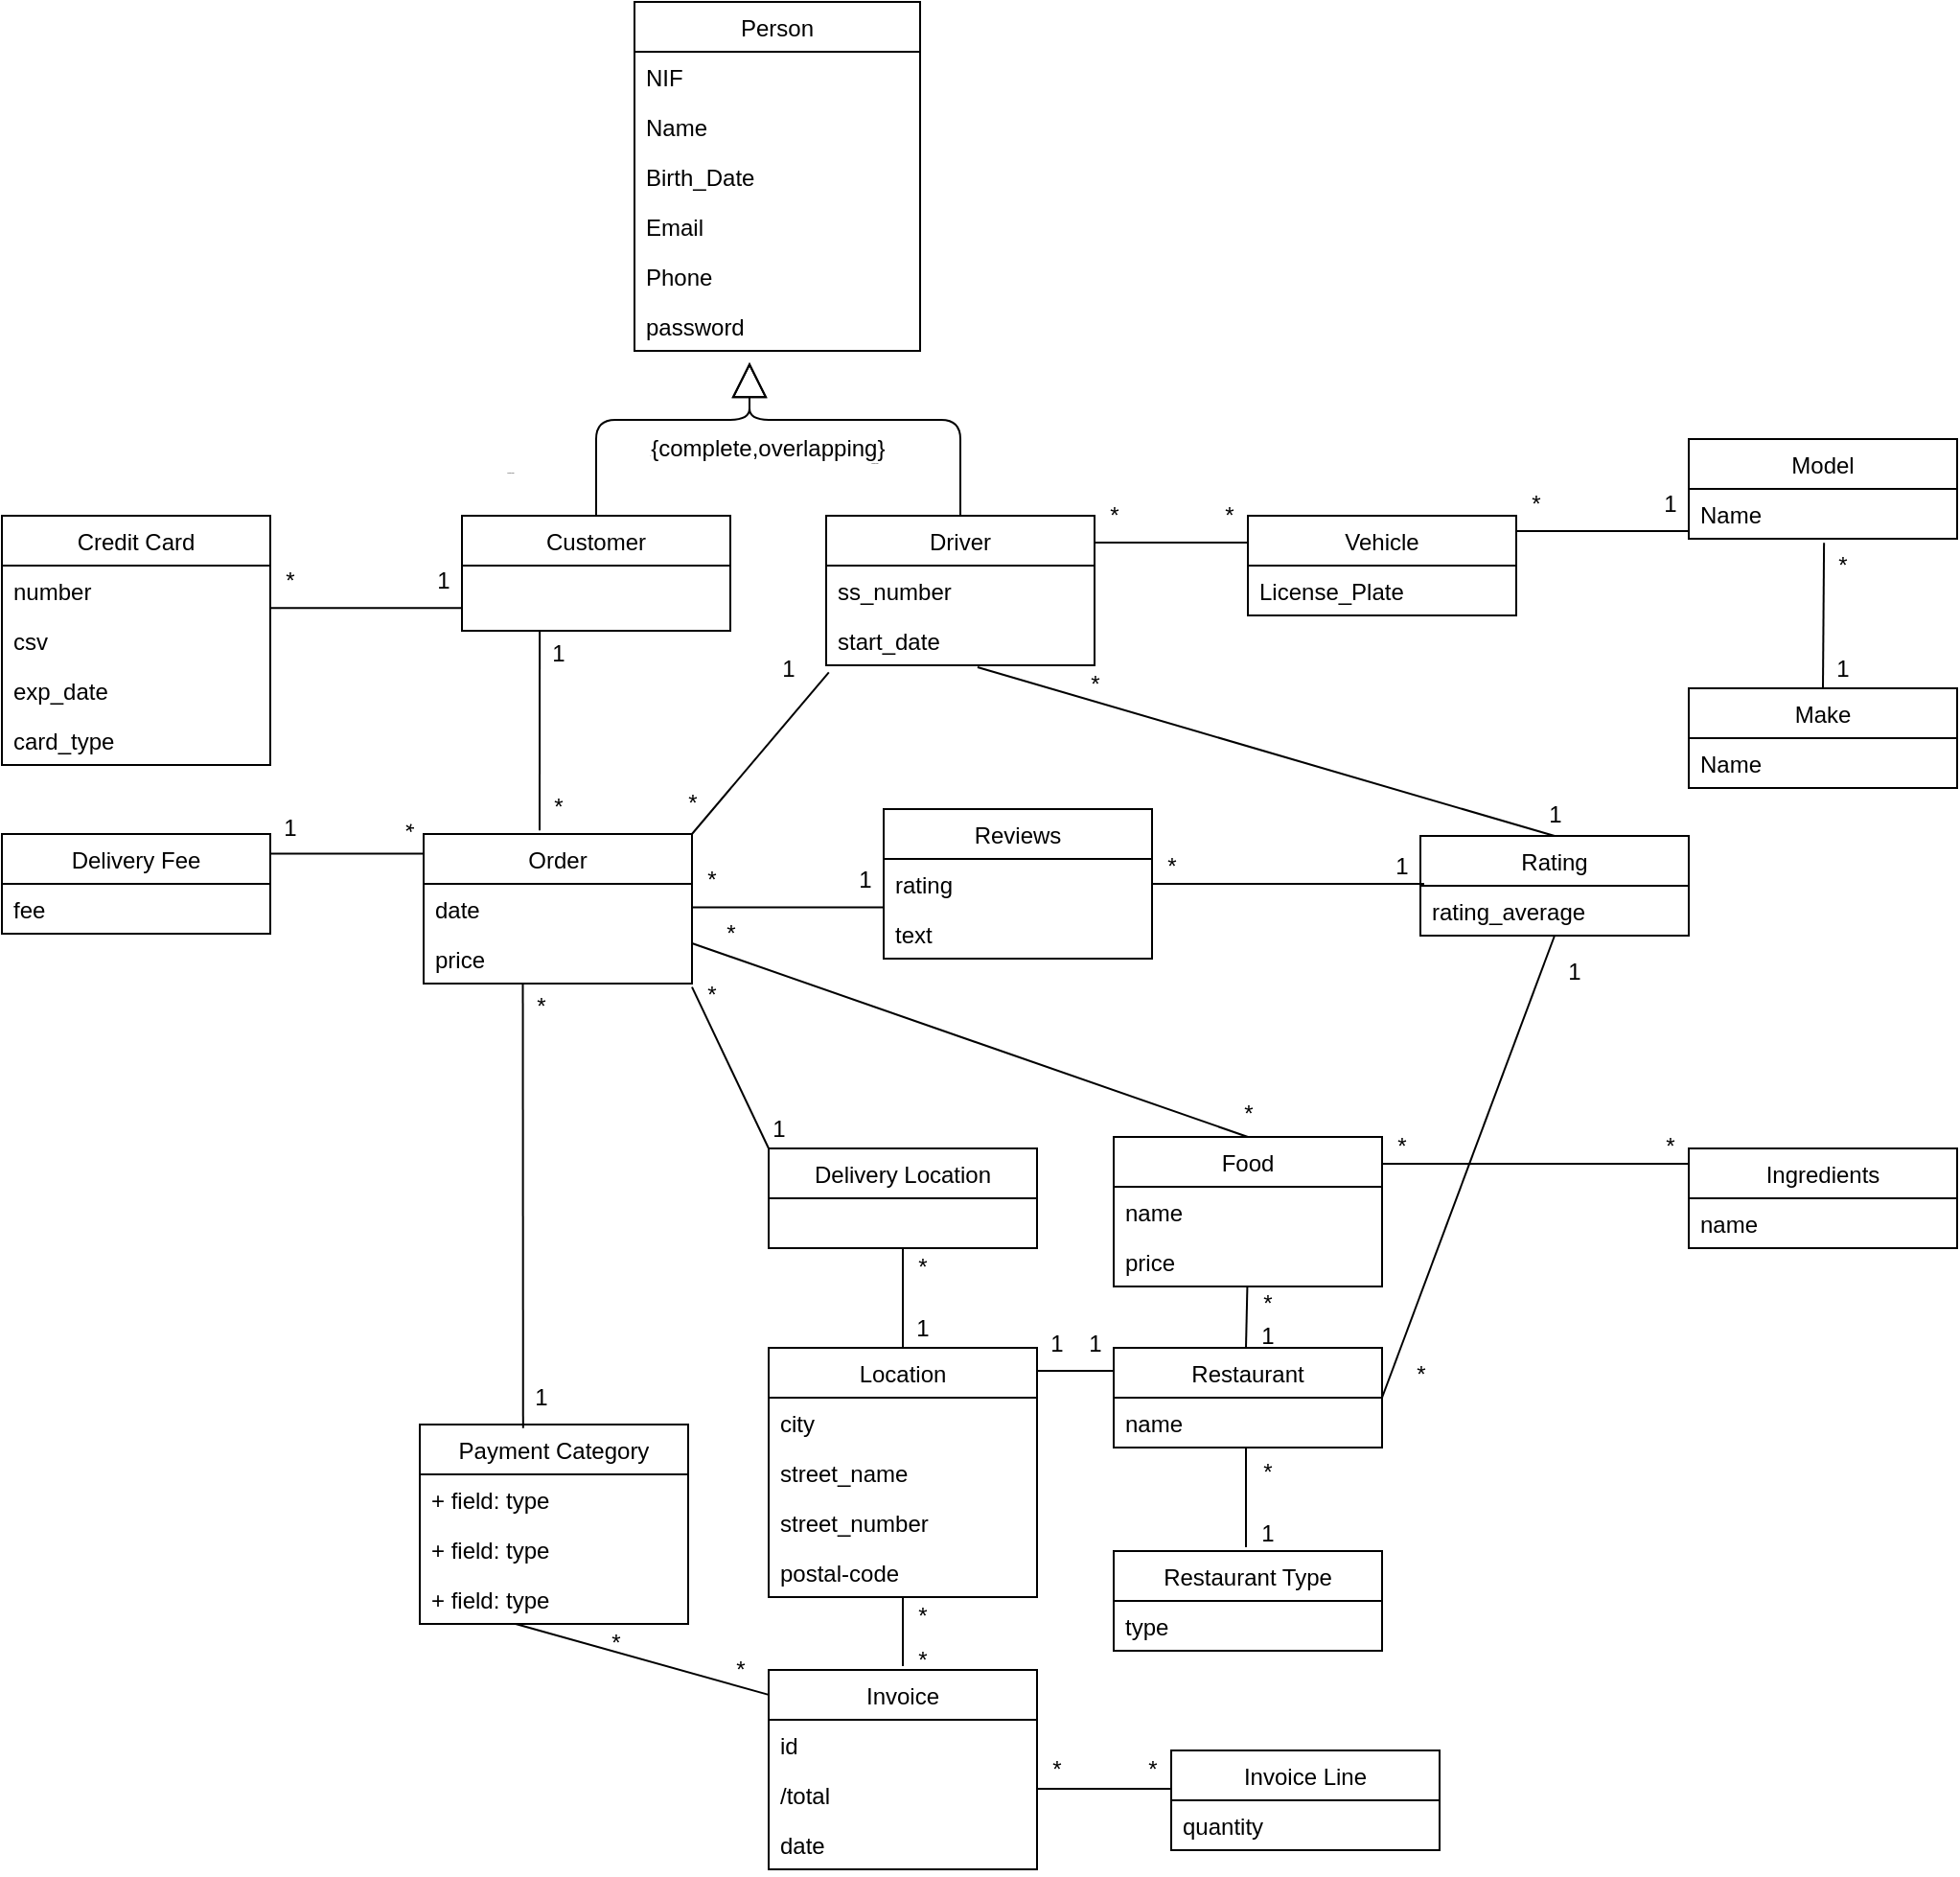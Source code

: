 <mxfile version="12.8.1" type="device"><diagram id="x4gW-zz0H5W8stwuuXS4" name="Page-1"><mxGraphModel dx="1352" dy="744" grid="1" gridSize="10" guides="1" tooltips="1" connect="1" arrows="1" fold="1" page="1" pageScale="1" pageWidth="850" pageHeight="1100" math="0" shadow="0"><root><mxCell id="0"/><mxCell id="1" parent="0"/><object label="Person" id="hmPX8hJOSWV2uHWbl7bB-1"><mxCell style="swimlane;fontStyle=0;childLayout=stackLayout;horizontal=1;startSize=26;fillColor=none;horizontalStack=0;resizeParent=1;resizeParentMax=0;resizeLast=0;collapsible=1;marginBottom=0;aspect=fixed;" parent="1" vertex="1"><mxGeometry x="420" y="12" width="149" height="182" as="geometry"/></mxCell></object><mxCell id="hmPX8hJOSWV2uHWbl7bB-2" value="NIF" style="text;strokeColor=none;fillColor=none;align=left;verticalAlign=top;spacingLeft=4;spacingRight=4;overflow=hidden;rotatable=0;points=[[0,0.5],[1,0.5]];portConstraint=eastwest;" parent="hmPX8hJOSWV2uHWbl7bB-1" vertex="1"><mxGeometry y="26" width="149" height="26" as="geometry"/></mxCell><mxCell id="hmPX8hJOSWV2uHWbl7bB-3" value="Name" style="text;strokeColor=none;fillColor=none;align=left;verticalAlign=top;spacingLeft=4;spacingRight=4;overflow=hidden;rotatable=0;points=[[0,0.5],[1,0.5]];portConstraint=eastwest;" parent="hmPX8hJOSWV2uHWbl7bB-1" vertex="1"><mxGeometry y="52" width="149" height="26" as="geometry"/></mxCell><mxCell id="hmPX8hJOSWV2uHWbl7bB-4" value="Birth_Date" style="text;strokeColor=none;fillColor=none;align=left;verticalAlign=top;spacingLeft=4;spacingRight=4;overflow=hidden;rotatable=0;points=[[0,0.5],[1,0.5]];portConstraint=eastwest;" parent="hmPX8hJOSWV2uHWbl7bB-1" vertex="1"><mxGeometry y="78" width="149" height="26" as="geometry"/></mxCell><mxCell id="hmPX8hJOSWV2uHWbl7bB-5" value="Email" style="text;strokeColor=none;fillColor=none;align=left;verticalAlign=top;spacingLeft=4;spacingRight=4;overflow=hidden;rotatable=0;points=[[0,0.5],[1,0.5]];portConstraint=eastwest;" parent="hmPX8hJOSWV2uHWbl7bB-1" vertex="1"><mxGeometry y="104" width="149" height="26" as="geometry"/></mxCell><mxCell id="hmPX8hJOSWV2uHWbl7bB-6" value="Phone" style="text;strokeColor=none;fillColor=none;align=left;verticalAlign=top;spacingLeft=4;spacingRight=4;overflow=hidden;rotatable=0;points=[[0,0.5],[1,0.5]];portConstraint=eastwest;" parent="hmPX8hJOSWV2uHWbl7bB-1" vertex="1"><mxGeometry y="130" width="149" height="26" as="geometry"/></mxCell><mxCell id="hmPX8hJOSWV2uHWbl7bB-7" value="password" style="text;strokeColor=none;fillColor=none;align=left;verticalAlign=top;spacingLeft=4;spacingRight=4;overflow=hidden;rotatable=0;points=[[0,0.5],[1,0.5]];portConstraint=eastwest;" parent="hmPX8hJOSWV2uHWbl7bB-1" vertex="1"><mxGeometry y="156" width="149" height="26" as="geometry"/></mxCell><mxCell id="hmPX8hJOSWV2uHWbl7bB-8" value="Customer" style="swimlane;fontStyle=0;childLayout=stackLayout;horizontal=1;startSize=26;fillColor=none;horizontalStack=0;resizeParent=1;resizeParentMax=0;resizeLast=0;collapsible=1;marginBottom=0;" parent="1" vertex="1"><mxGeometry x="330" y="280" width="140" height="60" as="geometry"/></mxCell><mxCell id="hmPX8hJOSWV2uHWbl7bB-9" value="Driver" style="swimlane;fontStyle=0;childLayout=stackLayout;horizontal=1;startSize=26;fillColor=none;horizontalStack=0;resizeParent=1;resizeParentMax=0;resizeLast=0;collapsible=1;marginBottom=0;" parent="1" vertex="1"><mxGeometry x="520" y="280" width="140" height="78" as="geometry"/></mxCell><mxCell id="hmPX8hJOSWV2uHWbl7bB-10" value="ss_number" style="text;strokeColor=none;fillColor=none;align=left;verticalAlign=top;spacingLeft=4;spacingRight=4;overflow=hidden;rotatable=0;points=[[0,0.5],[1,0.5]];portConstraint=eastwest;" parent="hmPX8hJOSWV2uHWbl7bB-9" vertex="1"><mxGeometry y="26" width="140" height="26" as="geometry"/></mxCell><mxCell id="hmPX8hJOSWV2uHWbl7bB-11" value="start_date" style="text;strokeColor=none;fillColor=none;align=left;verticalAlign=top;spacingLeft=4;spacingRight=4;overflow=hidden;rotatable=0;points=[[0,0.5],[1,0.5]];portConstraint=eastwest;" parent="hmPX8hJOSWV2uHWbl7bB-9" vertex="1"><mxGeometry y="52" width="140" height="26" as="geometry"/></mxCell><mxCell id="hmPX8hJOSWV2uHWbl7bB-12" value="Order" style="swimlane;fontStyle=0;childLayout=stackLayout;horizontal=1;startSize=26;fillColor=none;horizontalStack=0;resizeParent=1;resizeParentMax=0;resizeLast=0;collapsible=1;marginBottom=0;" parent="1" vertex="1"><mxGeometry x="310" y="446" width="140" height="78" as="geometry"/></mxCell><mxCell id="hmPX8hJOSWV2uHWbl7bB-13" value="date" style="text;strokeColor=none;fillColor=none;align=left;verticalAlign=top;spacingLeft=4;spacingRight=4;overflow=hidden;rotatable=0;points=[[0,0.5],[1,0.5]];portConstraint=eastwest;" parent="hmPX8hJOSWV2uHWbl7bB-12" vertex="1"><mxGeometry y="26" width="140" height="26" as="geometry"/></mxCell><mxCell id="hmPX8hJOSWV2uHWbl7bB-14" value="price" style="text;strokeColor=none;fillColor=none;align=left;verticalAlign=top;spacingLeft=4;spacingRight=4;overflow=hidden;rotatable=0;points=[[0,0.5],[1,0.5]];portConstraint=eastwest;" parent="hmPX8hJOSWV2uHWbl7bB-12" vertex="1"><mxGeometry y="52" width="140" height="26" as="geometry"/></mxCell><mxCell id="hmPX8hJOSWV2uHWbl7bB-15" value="Vehicle" style="swimlane;fontStyle=0;childLayout=stackLayout;horizontal=1;startSize=26;fillColor=none;horizontalStack=0;resizeParent=1;resizeParentMax=0;resizeLast=0;collapsible=1;marginBottom=0;" parent="1" vertex="1"><mxGeometry x="740" y="280" width="140" height="52" as="geometry"/></mxCell><mxCell id="hmPX8hJOSWV2uHWbl7bB-16" style="edgeStyle=orthogonalEdgeStyle;rounded=0;orthogonalLoop=1;jettySize=auto;html=1;exitX=1;exitY=0.5;exitDx=0;exitDy=0;" parent="hmPX8hJOSWV2uHWbl7bB-15" source="hmPX8hJOSWV2uHWbl7bB-17" target="hmPX8hJOSWV2uHWbl7bB-17" edge="1"><mxGeometry relative="1" as="geometry"/></mxCell><mxCell id="hmPX8hJOSWV2uHWbl7bB-17" value="License_Plate" style="text;strokeColor=none;fillColor=none;align=left;verticalAlign=top;spacingLeft=4;spacingRight=4;overflow=hidden;rotatable=0;points=[[0,0.5],[1,0.5]];portConstraint=eastwest;" parent="hmPX8hJOSWV2uHWbl7bB-15" vertex="1"><mxGeometry y="26" width="140" height="26" as="geometry"/></mxCell><mxCell id="hmPX8hJOSWV2uHWbl7bB-18" value="Rating" style="swimlane;fontStyle=0;childLayout=stackLayout;horizontal=1;startSize=26;fillColor=none;horizontalStack=0;resizeParent=1;resizeParentMax=0;resizeLast=0;collapsible=1;marginBottom=0;" parent="1" vertex="1"><mxGeometry x="830" y="447" width="140" height="52" as="geometry"/></mxCell><mxCell id="hmPX8hJOSWV2uHWbl7bB-19" value="rating_average" style="text;strokeColor=none;fillColor=none;align=left;verticalAlign=top;spacingLeft=4;spacingRight=4;overflow=hidden;rotatable=0;points=[[0,0.5],[1,0.5]];portConstraint=eastwest;" parent="hmPX8hJOSWV2uHWbl7bB-18" vertex="1"><mxGeometry y="26" width="140" height="26" as="geometry"/></mxCell><mxCell id="hmPX8hJOSWV2uHWbl7bB-20" value="Reviews" style="swimlane;fontStyle=0;childLayout=stackLayout;horizontal=1;startSize=26;fillColor=none;horizontalStack=0;resizeParent=1;resizeParentMax=0;resizeLast=0;collapsible=1;marginBottom=0;" parent="1" vertex="1"><mxGeometry x="550" y="433" width="140" height="78" as="geometry"/></mxCell><mxCell id="hmPX8hJOSWV2uHWbl7bB-21" value="rating" style="text;strokeColor=none;fillColor=none;align=left;verticalAlign=top;spacingLeft=4;spacingRight=4;overflow=hidden;rotatable=0;points=[[0,0.5],[1,0.5]];portConstraint=eastwest;" parent="hmPX8hJOSWV2uHWbl7bB-20" vertex="1"><mxGeometry y="26" width="140" height="26" as="geometry"/></mxCell><mxCell id="hmPX8hJOSWV2uHWbl7bB-22" value="text" style="text;strokeColor=none;fillColor=none;align=left;verticalAlign=top;spacingLeft=4;spacingRight=4;overflow=hidden;rotatable=0;points=[[0,0.5],[1,0.5]];portConstraint=eastwest;" parent="hmPX8hJOSWV2uHWbl7bB-20" vertex="1"><mxGeometry y="52" width="140" height="26" as="geometry"/></mxCell><mxCell id="hmPX8hJOSWV2uHWbl7bB-23" value="Food" style="swimlane;fontStyle=0;childLayout=stackLayout;horizontal=1;startSize=26;fillColor=none;horizontalStack=0;resizeParent=1;resizeParentMax=0;resizeLast=0;collapsible=1;marginBottom=0;" parent="1" vertex="1"><mxGeometry x="670" y="604" width="140" height="78" as="geometry"/></mxCell><mxCell id="hmPX8hJOSWV2uHWbl7bB-24" value="name" style="text;strokeColor=none;fillColor=none;align=left;verticalAlign=top;spacingLeft=4;spacingRight=4;overflow=hidden;rotatable=0;points=[[0,0.5],[1,0.5]];portConstraint=eastwest;" parent="hmPX8hJOSWV2uHWbl7bB-23" vertex="1"><mxGeometry y="26" width="140" height="26" as="geometry"/></mxCell><mxCell id="hmPX8hJOSWV2uHWbl7bB-25" value="price" style="text;strokeColor=none;fillColor=none;align=left;verticalAlign=top;spacingLeft=4;spacingRight=4;overflow=hidden;rotatable=0;points=[[0,0.5],[1,0.5]];portConstraint=eastwest;" parent="hmPX8hJOSWV2uHWbl7bB-23" vertex="1"><mxGeometry y="52" width="140" height="26" as="geometry"/></mxCell><mxCell id="hmPX8hJOSWV2uHWbl7bB-26" value="Restaurant" style="swimlane;fontStyle=0;childLayout=stackLayout;horizontal=1;startSize=26;fillColor=none;horizontalStack=0;resizeParent=1;resizeParentMax=0;resizeLast=0;collapsible=1;marginBottom=0;" parent="1" vertex="1"><mxGeometry x="670" y="714" width="140" height="52" as="geometry"/></mxCell><mxCell id="hmPX8hJOSWV2uHWbl7bB-27" value="name" style="text;strokeColor=none;fillColor=none;align=left;verticalAlign=top;spacingLeft=4;spacingRight=4;overflow=hidden;rotatable=0;points=[[0,0.5],[1,0.5]];portConstraint=eastwest;" parent="hmPX8hJOSWV2uHWbl7bB-26" vertex="1"><mxGeometry y="26" width="140" height="26" as="geometry"/></mxCell><mxCell id="xYkYuIALFyzCIt_aJhcX-15" value="" style="endArrow=none;html=1;fontSize=12;" parent="hmPX8hJOSWV2uHWbl7bB-26" target="hmPX8hJOSWV2uHWbl7bB-25" edge="1"><mxGeometry width="50" height="50" relative="1" as="geometry"><mxPoint x="69" as="sourcePoint"/><mxPoint x="69" y="-17" as="targetPoint"/></mxGeometry></mxCell><mxCell id="hmPX8hJOSWV2uHWbl7bB-28" value="Payment Category" style="swimlane;fontStyle=0;childLayout=stackLayout;horizontal=1;startSize=26;fillColor=none;horizontalStack=0;resizeParent=1;resizeParentMax=0;resizeLast=0;collapsible=1;marginBottom=0;" parent="1" vertex="1"><mxGeometry x="308" y="754" width="140" height="104" as="geometry"/></mxCell><mxCell id="hmPX8hJOSWV2uHWbl7bB-29" value="+ field: type" style="text;strokeColor=none;fillColor=none;align=left;verticalAlign=top;spacingLeft=4;spacingRight=4;overflow=hidden;rotatable=0;points=[[0,0.5],[1,0.5]];portConstraint=eastwest;" parent="hmPX8hJOSWV2uHWbl7bB-28" vertex="1"><mxGeometry y="26" width="140" height="26" as="geometry"/></mxCell><mxCell id="hmPX8hJOSWV2uHWbl7bB-30" value="+ field: type" style="text;strokeColor=none;fillColor=none;align=left;verticalAlign=top;spacingLeft=4;spacingRight=4;overflow=hidden;rotatable=0;points=[[0,0.5],[1,0.5]];portConstraint=eastwest;" parent="hmPX8hJOSWV2uHWbl7bB-28" vertex="1"><mxGeometry y="52" width="140" height="26" as="geometry"/></mxCell><mxCell id="hmPX8hJOSWV2uHWbl7bB-31" value="+ field: type" style="text;strokeColor=none;fillColor=none;align=left;verticalAlign=top;spacingLeft=4;spacingRight=4;overflow=hidden;rotatable=0;points=[[0,0.5],[1,0.5]];portConstraint=eastwest;" parent="hmPX8hJOSWV2uHWbl7bB-28" vertex="1"><mxGeometry y="78" width="140" height="26" as="geometry"/></mxCell><mxCell id="hmPX8hJOSWV2uHWbl7bB-32" value="Invoice" style="swimlane;fontStyle=0;childLayout=stackLayout;horizontal=1;startSize=26;fillColor=none;horizontalStack=0;resizeParent=1;resizeParentMax=0;resizeLast=0;collapsible=1;marginBottom=0;" parent="1" vertex="1"><mxGeometry x="490" y="882" width="140" height="104" as="geometry"/></mxCell><mxCell id="hmPX8hJOSWV2uHWbl7bB-33" value="id" style="text;strokeColor=none;fillColor=none;align=left;verticalAlign=top;spacingLeft=4;spacingRight=4;overflow=hidden;rotatable=0;points=[[0,0.5],[1,0.5]];portConstraint=eastwest;" parent="hmPX8hJOSWV2uHWbl7bB-32" vertex="1"><mxGeometry y="26" width="140" height="26" as="geometry"/></mxCell><mxCell id="hmPX8hJOSWV2uHWbl7bB-34" value="/total" style="text;strokeColor=none;fillColor=none;align=left;verticalAlign=top;spacingLeft=4;spacingRight=4;overflow=hidden;rotatable=0;points=[[0,0.5],[1,0.5]];portConstraint=eastwest;" parent="hmPX8hJOSWV2uHWbl7bB-32" vertex="1"><mxGeometry y="52" width="140" height="26" as="geometry"/></mxCell><mxCell id="hmPX8hJOSWV2uHWbl7bB-35" value="date" style="text;strokeColor=none;fillColor=none;align=left;verticalAlign=top;spacingLeft=4;spacingRight=4;overflow=hidden;rotatable=0;points=[[0,0.5],[1,0.5]];portConstraint=eastwest;" parent="hmPX8hJOSWV2uHWbl7bB-32" vertex="1"><mxGeometry y="78" width="140" height="26" as="geometry"/></mxCell><mxCell id="hmPX8hJOSWV2uHWbl7bB-36" value="Delivery Location" style="swimlane;fontStyle=0;childLayout=stackLayout;horizontal=1;startSize=26;fillColor=none;horizontalStack=0;resizeParent=1;resizeParentMax=0;resizeLast=0;collapsible=1;marginBottom=0;" parent="1" vertex="1"><mxGeometry x="490" y="610" width="140" height="52" as="geometry"/></mxCell><mxCell id="hmPX8hJOSWV2uHWbl7bB-37" value="Model" style="swimlane;fontStyle=0;childLayout=stackLayout;horizontal=1;startSize=26;fillColor=none;horizontalStack=0;resizeParent=1;resizeParentMax=0;resizeLast=0;collapsible=1;marginBottom=0;" parent="1" vertex="1"><mxGeometry x="970" y="240" width="140" height="52" as="geometry"/></mxCell><mxCell id="hmPX8hJOSWV2uHWbl7bB-38" value="Name" style="text;strokeColor=none;fillColor=none;align=left;verticalAlign=top;spacingLeft=4;spacingRight=4;overflow=hidden;rotatable=0;points=[[0,0.5],[1,0.5]];portConstraint=eastwest;" parent="hmPX8hJOSWV2uHWbl7bB-37" vertex="1"><mxGeometry y="26" width="140" height="26" as="geometry"/></mxCell><mxCell id="hmPX8hJOSWV2uHWbl7bB-39" value="Make" style="swimlane;fontStyle=0;childLayout=stackLayout;horizontal=1;startSize=26;fillColor=none;horizontalStack=0;resizeParent=1;resizeParentMax=0;resizeLast=0;collapsible=1;marginBottom=0;" parent="1" vertex="1"><mxGeometry x="970" y="370" width="140" height="52" as="geometry"/></mxCell><mxCell id="hmPX8hJOSWV2uHWbl7bB-40" value="Name" style="text;strokeColor=none;fillColor=none;align=left;verticalAlign=top;spacingLeft=4;spacingRight=4;overflow=hidden;rotatable=0;points=[[0,0.5],[1,0.5]];portConstraint=eastwest;" parent="hmPX8hJOSWV2uHWbl7bB-39" vertex="1"><mxGeometry y="26" width="140" height="26" as="geometry"/></mxCell><mxCell id="hmPX8hJOSWV2uHWbl7bB-41" value="Credit Card" style="swimlane;fontStyle=0;childLayout=stackLayout;horizontal=1;startSize=26;fillColor=none;horizontalStack=0;resizeParent=1;resizeParentMax=0;resizeLast=0;collapsible=1;marginBottom=0;" parent="1" vertex="1"><mxGeometry x="90" y="280" width="140" height="130" as="geometry"/></mxCell><mxCell id="hmPX8hJOSWV2uHWbl7bB-42" value="number" style="text;strokeColor=none;fillColor=none;align=left;verticalAlign=top;spacingLeft=4;spacingRight=4;overflow=hidden;rotatable=0;points=[[0,0.5],[1,0.5]];portConstraint=eastwest;" parent="hmPX8hJOSWV2uHWbl7bB-41" vertex="1"><mxGeometry y="26" width="140" height="26" as="geometry"/></mxCell><mxCell id="hmPX8hJOSWV2uHWbl7bB-43" value="csv" style="text;strokeColor=none;fillColor=none;align=left;verticalAlign=top;spacingLeft=4;spacingRight=4;overflow=hidden;rotatable=0;points=[[0,0.5],[1,0.5]];portConstraint=eastwest;" parent="hmPX8hJOSWV2uHWbl7bB-41" vertex="1"><mxGeometry y="52" width="140" height="26" as="geometry"/></mxCell><mxCell id="hmPX8hJOSWV2uHWbl7bB-44" value="exp_date" style="text;strokeColor=none;fillColor=none;align=left;verticalAlign=top;spacingLeft=4;spacingRight=4;overflow=hidden;rotatable=0;points=[[0,0.5],[1,0.5]];portConstraint=eastwest;" parent="hmPX8hJOSWV2uHWbl7bB-41" vertex="1"><mxGeometry y="78" width="140" height="26" as="geometry"/></mxCell><mxCell id="hmPX8hJOSWV2uHWbl7bB-45" value="card_type" style="text;strokeColor=none;fillColor=none;align=left;verticalAlign=top;spacingLeft=4;spacingRight=4;overflow=hidden;rotatable=0;points=[[0,0.5],[1,0.5]];portConstraint=eastwest;" parent="hmPX8hJOSWV2uHWbl7bB-41" vertex="1"><mxGeometry y="104" width="140" height="26" as="geometry"/></mxCell><mxCell id="hmPX8hJOSWV2uHWbl7bB-46" value="Invoice Line" style="swimlane;fontStyle=0;childLayout=stackLayout;horizontal=1;startSize=26;fillColor=none;horizontalStack=0;resizeParent=1;resizeParentMax=0;resizeLast=0;collapsible=1;marginBottom=0;" parent="1" vertex="1"><mxGeometry x="700" y="924" width="140" height="52" as="geometry"/></mxCell><mxCell id="hmPX8hJOSWV2uHWbl7bB-47" value="quantity" style="text;strokeColor=none;fillColor=none;align=left;verticalAlign=top;spacingLeft=4;spacingRight=4;overflow=hidden;rotatable=0;points=[[0,0.5],[1,0.5]];portConstraint=eastwest;" parent="hmPX8hJOSWV2uHWbl7bB-46" vertex="1"><mxGeometry y="26" width="140" height="26" as="geometry"/></mxCell><mxCell id="hmPX8hJOSWV2uHWbl7bB-48" value="Delivery Fee" style="swimlane;fontStyle=0;childLayout=stackLayout;horizontal=1;startSize=26;fillColor=none;horizontalStack=0;resizeParent=1;resizeParentMax=0;resizeLast=0;collapsible=1;marginBottom=0;" parent="1" vertex="1"><mxGeometry x="90" y="446" width="140" height="52" as="geometry"/></mxCell><mxCell id="hmPX8hJOSWV2uHWbl7bB-49" value="fee" style="text;strokeColor=none;fillColor=none;align=left;verticalAlign=top;spacingLeft=4;spacingRight=4;overflow=hidden;rotatable=0;points=[[0,0.5],[1,0.5]];portConstraint=eastwest;" parent="hmPX8hJOSWV2uHWbl7bB-48" vertex="1"><mxGeometry y="26" width="140" height="26" as="geometry"/></mxCell><mxCell id="hmPX8hJOSWV2uHWbl7bB-50" value="Location" style="swimlane;fontStyle=0;childLayout=stackLayout;horizontal=1;startSize=26;fillColor=none;horizontalStack=0;resizeParent=1;resizeParentMax=0;resizeLast=0;collapsible=1;marginBottom=0;" parent="1" vertex="1"><mxGeometry x="490" y="714" width="140" height="130" as="geometry"/></mxCell><mxCell id="hmPX8hJOSWV2uHWbl7bB-51" value="city" style="text;strokeColor=none;fillColor=none;align=left;verticalAlign=top;spacingLeft=4;spacingRight=4;overflow=hidden;rotatable=0;points=[[0,0.5],[1,0.5]];portConstraint=eastwest;" parent="hmPX8hJOSWV2uHWbl7bB-50" vertex="1"><mxGeometry y="26" width="140" height="26" as="geometry"/></mxCell><mxCell id="hmPX8hJOSWV2uHWbl7bB-52" value="street_name" style="text;strokeColor=none;fillColor=none;align=left;verticalAlign=top;spacingLeft=4;spacingRight=4;overflow=hidden;rotatable=0;points=[[0,0.5],[1,0.5]];portConstraint=eastwest;" parent="hmPX8hJOSWV2uHWbl7bB-50" vertex="1"><mxGeometry y="52" width="140" height="26" as="geometry"/></mxCell><mxCell id="hmPX8hJOSWV2uHWbl7bB-53" value="street_number" style="text;strokeColor=none;fillColor=none;align=left;verticalAlign=top;spacingLeft=4;spacingRight=4;overflow=hidden;rotatable=0;points=[[0,0.5],[1,0.5]];portConstraint=eastwest;" parent="hmPX8hJOSWV2uHWbl7bB-50" vertex="1"><mxGeometry y="78" width="140" height="26" as="geometry"/></mxCell><mxCell id="hmPX8hJOSWV2uHWbl7bB-54" value="postal-code" style="text;strokeColor=none;fillColor=none;align=left;verticalAlign=top;spacingLeft=4;spacingRight=4;overflow=hidden;rotatable=0;points=[[0,0.5],[1,0.5]];portConstraint=eastwest;" parent="hmPX8hJOSWV2uHWbl7bB-50" vertex="1"><mxGeometry y="104" width="140" height="26" as="geometry"/></mxCell><mxCell id="hmPX8hJOSWV2uHWbl7bB-55" value="Restaurant Type" style="swimlane;fontStyle=0;childLayout=stackLayout;horizontal=1;startSize=26;fillColor=none;horizontalStack=0;resizeParent=1;resizeParentMax=0;resizeLast=0;collapsible=1;marginBottom=0;" parent="1" vertex="1"><mxGeometry x="670" y="820" width="140" height="52" as="geometry"/></mxCell><mxCell id="hmPX8hJOSWV2uHWbl7bB-56" value="type" style="text;strokeColor=none;fillColor=none;align=left;verticalAlign=top;spacingLeft=4;spacingRight=4;overflow=hidden;rotatable=0;points=[[0,0.5],[1,0.5]];portConstraint=eastwest;" parent="hmPX8hJOSWV2uHWbl7bB-55" vertex="1"><mxGeometry y="26" width="140" height="26" as="geometry"/></mxCell><mxCell id="hmPX8hJOSWV2uHWbl7bB-57" value="Ingredients" style="swimlane;fontStyle=0;childLayout=stackLayout;horizontal=1;startSize=26;fillColor=none;horizontalStack=0;resizeParent=1;resizeParentMax=0;resizeLast=0;collapsible=1;marginBottom=0;" parent="1" vertex="1"><mxGeometry x="970" y="610" width="140" height="52" as="geometry"/></mxCell><mxCell id="hmPX8hJOSWV2uHWbl7bB-58" value="name" style="text;strokeColor=none;fillColor=none;align=left;verticalAlign=top;spacingLeft=4;spacingRight=4;overflow=hidden;rotatable=0;points=[[0,0.5],[1,0.5]];portConstraint=eastwest;" parent="hmPX8hJOSWV2uHWbl7bB-57" vertex="1"><mxGeometry y="26" width="140" height="26" as="geometry"/></mxCell><mxCell id="hmPX8hJOSWV2uHWbl7bB-59" value="Extends" style="endArrow=block;endSize=16;endFill=0;html=1;exitX=0.5;exitY=0;exitDx=0;exitDy=0;fontSize=1;" parent="1" source="hmPX8hJOSWV2uHWbl7bB-8" edge="1"><mxGeometry x="-0.707" y="45" width="160" relative="1" as="geometry"><mxPoint x="425" y="210" as="sourcePoint"/><mxPoint x="480" y="200" as="targetPoint"/><Array as="points"><mxPoint x="400" y="230"/><mxPoint x="480" y="230"/></Array><mxPoint as="offset"/></mxGeometry></mxCell><mxCell id="hmPX8hJOSWV2uHWbl7bB-60" value="Extends" style="endArrow=block;endSize=16;endFill=0;html=1;exitX=0.5;exitY=0;exitDx=0;exitDy=0;fontSize=1;" parent="1" source="hmPX8hJOSWV2uHWbl7bB-9" edge="1"><mxGeometry x="-0.707" y="45" width="160" relative="1" as="geometry"><mxPoint x="400" y="250" as="sourcePoint"/><mxPoint x="480" y="200" as="targetPoint"/><Array as="points"><mxPoint x="590" y="230"/><mxPoint x="480" y="230"/></Array><mxPoint as="offset"/></mxGeometry></mxCell><mxCell id="hmPX8hJOSWV2uHWbl7bB-61" value="{&lt;font style=&quot;font-size: 12px&quot;&gt;{complete,overlapping}&lt;/font&gt;" style="text;html=1;resizable=0;autosize=1;align=center;verticalAlign=middle;points=[];fillColor=none;strokeColor=none;rounded=0;fontSize=1;" parent="1" vertex="1"><mxGeometry x="409" y="240" width="160" height="10" as="geometry"/></mxCell><mxCell id="hmPX8hJOSWV2uHWbl7bB-62" value="" style="line;strokeWidth=1;fillColor=none;align=left;verticalAlign=middle;spacingTop=-1;spacingLeft=3;spacingRight=3;rotatable=0;labelPosition=right;points=[];portConstraint=eastwest;fontSize=1;" parent="1" vertex="1"><mxGeometry x="660" y="290" width="80" height="8" as="geometry"/></mxCell><mxCell id="hmPX8hJOSWV2uHWbl7bB-63" value="*" style="text;html=1;resizable=0;autosize=1;align=center;verticalAlign=middle;points=[];fillColor=none;strokeColor=none;rounded=0;fontSize=12;" parent="1" vertex="1"><mxGeometry x="660" y="270" width="20" height="20" as="geometry"/></mxCell><mxCell id="hmPX8hJOSWV2uHWbl7bB-64" value="*" style="text;html=1;resizable=0;autosize=1;align=center;verticalAlign=middle;points=[];fillColor=none;strokeColor=none;rounded=0;fontSize=12;" parent="1" vertex="1"><mxGeometry x="720" y="270" width="20" height="20" as="geometry"/></mxCell><mxCell id="hmPX8hJOSWV2uHWbl7bB-65" value="" style="line;strokeWidth=1;fillColor=none;align=left;verticalAlign=middle;spacingTop=-1;spacingLeft=3;spacingRight=3;rotatable=0;labelPosition=right;points=[];portConstraint=eastwest;fontSize=12;" parent="1" vertex="1"><mxGeometry x="880" y="284" width="90" height="8" as="geometry"/></mxCell><mxCell id="hmPX8hJOSWV2uHWbl7bB-66" value="" style="edgeStyle=none;rounded=0;orthogonalLoop=1;jettySize=auto;html=1;fontSize=12;" parent="1" target="hmPX8hJOSWV2uHWbl7bB-17" edge="1"><mxGeometry relative="1" as="geometry"><mxPoint x="880.0" y="320.867" as="sourcePoint"/></mxGeometry></mxCell><mxCell id="hmPX8hJOSWV2uHWbl7bB-67" value="*" style="text;html=1;resizable=0;autosize=1;align=center;verticalAlign=middle;points=[];fillColor=none;strokeColor=none;rounded=0;fontSize=12;" parent="1" vertex="1"><mxGeometry x="880" y="264" width="20" height="20" as="geometry"/></mxCell><mxCell id="hmPX8hJOSWV2uHWbl7bB-68" value="1" style="text;html=1;resizable=0;autosize=1;align=center;verticalAlign=middle;points=[];fillColor=none;strokeColor=none;rounded=0;fontSize=12;" parent="1" vertex="1"><mxGeometry x="950" y="264" width="20" height="20" as="geometry"/></mxCell><mxCell id="hmPX8hJOSWV2uHWbl7bB-69" value="" style="endArrow=none;html=1;fontSize=12;exitX=0.5;exitY=0;exitDx=0;exitDy=0;entryX=0.504;entryY=1.083;entryDx=0;entryDy=0;entryPerimeter=0;" parent="1" edge="1"><mxGeometry width="50" height="50" relative="1" as="geometry"><mxPoint x="1040" y="370" as="sourcePoint"/><mxPoint x="1040.56" y="294.158" as="targetPoint"/></mxGeometry></mxCell><mxCell id="hmPX8hJOSWV2uHWbl7bB-70" value="*" style="text;html=1;resizable=0;autosize=1;align=center;verticalAlign=middle;points=[];fillColor=none;strokeColor=none;rounded=0;fontSize=12;" parent="1" vertex="1"><mxGeometry x="1040" y="296" width="20" height="20" as="geometry"/></mxCell><mxCell id="hmPX8hJOSWV2uHWbl7bB-71" value="1" style="text;html=1;resizable=0;autosize=1;align=center;verticalAlign=middle;points=[];fillColor=none;strokeColor=none;rounded=0;fontSize=12;" parent="1" vertex="1"><mxGeometry x="1040" y="350" width="20" height="20" as="geometry"/></mxCell><mxCell id="hmPX8hJOSWV2uHWbl7bB-72" value="" style="endArrow=none;html=1;fontSize=12;entryX=0.504;entryY=1.083;entryDx=0;entryDy=0;entryPerimeter=0;exitX=0.025;exitY=1.108;exitDx=0;exitDy=0;exitPerimeter=0;" parent="1" source="hmPX8hJOSWV2uHWbl7bB-74" edge="1"><mxGeometry width="50" height="50" relative="1" as="geometry"><mxPoint x="371" y="440" as="sourcePoint"/><mxPoint x="370.56" y="339.998" as="targetPoint"/></mxGeometry></mxCell><mxCell id="hmPX8hJOSWV2uHWbl7bB-73" value="1" style="text;html=1;resizable=0;autosize=1;align=center;verticalAlign=middle;points=[];fillColor=none;strokeColor=none;rounded=0;fontSize=12;" parent="1" vertex="1"><mxGeometry x="370" y="341.84" width="20" height="20" as="geometry"/></mxCell><mxCell id="hmPX8hJOSWV2uHWbl7bB-74" value="*" style="text;html=1;resizable=0;autosize=1;align=center;verticalAlign=middle;points=[];fillColor=none;strokeColor=none;rounded=0;fontSize=12;" parent="1" vertex="1"><mxGeometry x="370" y="422.0" width="20" height="20" as="geometry"/></mxCell><mxCell id="hmPX8hJOSWV2uHWbl7bB-75" style="edgeStyle=orthogonalEdgeStyle;rounded=0;orthogonalLoop=1;jettySize=auto;html=1;exitX=1;exitY=0.5;exitDx=0;exitDy=0;" parent="1" edge="1"><mxGeometry relative="1" as="geometry"><mxPoint x="230.0" y="359.14" as="sourcePoint"/><mxPoint x="230.0" y="359.14" as="targetPoint"/></mxGeometry></mxCell><mxCell id="hmPX8hJOSWV2uHWbl7bB-76" value="" style="line;strokeWidth=1;fillColor=none;align=left;verticalAlign=middle;spacingTop=-1;spacingLeft=3;spacingRight=3;rotatable=0;labelPosition=right;points=[];portConstraint=eastwest;fontSize=12;" parent="1" vertex="1"><mxGeometry x="230" y="324.14" width="100" height="8" as="geometry"/></mxCell><mxCell id="hmPX8hJOSWV2uHWbl7bB-77" value="" style="edgeStyle=none;rounded=0;orthogonalLoop=1;jettySize=auto;html=1;fontSize=12;" parent="1" edge="1"><mxGeometry relative="1" as="geometry"><mxPoint x="230.0" y="361.007" as="sourcePoint"/><mxPoint x="230.0" y="361.007" as="targetPoint"/></mxGeometry></mxCell><mxCell id="hmPX8hJOSWV2uHWbl7bB-78" value="*" style="text;html=1;resizable=0;autosize=1;align=center;verticalAlign=middle;points=[];fillColor=none;strokeColor=none;rounded=0;fontSize=12;" parent="1" vertex="1"><mxGeometry x="230" y="304.14" width="20" height="20" as="geometry"/></mxCell><mxCell id="hmPX8hJOSWV2uHWbl7bB-79" value="1" style="text;html=1;resizable=0;autosize=1;align=center;verticalAlign=middle;points=[];fillColor=none;strokeColor=none;rounded=0;fontSize=12;" parent="1" vertex="1"><mxGeometry x="310" y="304.14" width="20" height="20" as="geometry"/></mxCell><mxCell id="hmPX8hJOSWV2uHWbl7bB-80" value="" style="endArrow=none;html=1;fontSize=12;entryX=0.01;entryY=1.141;entryDx=0;entryDy=0;entryPerimeter=0;" parent="1" target="hmPX8hJOSWV2uHWbl7bB-11" edge="1"><mxGeometry width="50" height="50" relative="1" as="geometry"><mxPoint x="450" y="446" as="sourcePoint"/><mxPoint x="500" y="396" as="targetPoint"/></mxGeometry></mxCell><mxCell id="hmPX8hJOSWV2uHWbl7bB-81" value="1" style="text;html=1;resizable=0;autosize=1;align=center;verticalAlign=middle;points=[];fillColor=none;strokeColor=none;rounded=0;fontSize=12;" parent="1" vertex="1"><mxGeometry x="490" y="350.0" width="20" height="20" as="geometry"/></mxCell><mxCell id="hmPX8hJOSWV2uHWbl7bB-82" value="*" style="text;html=1;resizable=0;autosize=1;align=center;verticalAlign=middle;points=[];fillColor=none;strokeColor=none;rounded=0;fontSize=12;" parent="1" vertex="1"><mxGeometry x="440" y="420.0" width="20" height="20" as="geometry"/></mxCell><mxCell id="hmPX8hJOSWV2uHWbl7bB-83" value="" style="endArrow=none;html=1;fontSize=12;entryX=0.504;entryY=1.083;entryDx=0;entryDy=0;entryPerimeter=0;exitX=0.385;exitY=0.018;exitDx=0;exitDy=0;exitPerimeter=0;" parent="1" source="hmPX8hJOSWV2uHWbl7bB-28" edge="1"><mxGeometry width="50" height="50" relative="1" as="geometry"><mxPoint x="360.0" y="635.168" as="sourcePoint"/><mxPoint x="361.76" y="523.998" as="targetPoint"/></mxGeometry></mxCell><mxCell id="hmPX8hJOSWV2uHWbl7bB-84" value="*" style="text;html=1;resizable=0;autosize=1;align=center;verticalAlign=middle;points=[];fillColor=none;strokeColor=none;rounded=0;fontSize=12;" parent="1" vertex="1"><mxGeometry x="361.2" y="525.84" width="20" height="20" as="geometry"/></mxCell><mxCell id="hmPX8hJOSWV2uHWbl7bB-85" value="1" style="text;html=1;resizable=0;autosize=1;align=center;verticalAlign=middle;points=[];fillColor=none;strokeColor=none;rounded=0;fontSize=12;" parent="1" vertex="1"><mxGeometry x="361.2" y="730" width="20" height="20" as="geometry"/></mxCell><mxCell id="hmPX8hJOSWV2uHWbl7bB-86" style="edgeStyle=orthogonalEdgeStyle;rounded=0;orthogonalLoop=1;jettySize=auto;html=1;exitX=1;exitY=0.5;exitDx=0;exitDy=0;" parent="1" edge="1"><mxGeometry relative="1" as="geometry"><mxPoint x="450.0" y="515.3" as="sourcePoint"/><mxPoint x="450.0" y="515.3" as="targetPoint"/></mxGeometry></mxCell><mxCell id="hmPX8hJOSWV2uHWbl7bB-87" value="" style="line;strokeWidth=1;fillColor=none;align=left;verticalAlign=middle;spacingTop=-1;spacingLeft=3;spacingRight=3;rotatable=0;labelPosition=right;points=[];portConstraint=eastwest;fontSize=12;" parent="1" vertex="1"><mxGeometry x="450" y="480.3" width="100" height="8" as="geometry"/></mxCell><mxCell id="hmPX8hJOSWV2uHWbl7bB-88" value="" style="edgeStyle=none;rounded=0;orthogonalLoop=1;jettySize=auto;html=1;fontSize=12;" parent="1" edge="1"><mxGeometry relative="1" as="geometry"><mxPoint x="450.0" y="517.167" as="sourcePoint"/><mxPoint x="450.0" y="517.167" as="targetPoint"/></mxGeometry></mxCell><mxCell id="hmPX8hJOSWV2uHWbl7bB-89" value="*" style="text;html=1;resizable=0;autosize=1;align=center;verticalAlign=middle;points=[];fillColor=none;strokeColor=none;rounded=0;fontSize=12;" parent="1" vertex="1"><mxGeometry x="450" y="460.3" width="20" height="20" as="geometry"/></mxCell><mxCell id="hmPX8hJOSWV2uHWbl7bB-90" value="1" style="text;html=1;resizable=0;autosize=1;align=center;verticalAlign=middle;points=[];fillColor=none;strokeColor=none;rounded=0;fontSize=12;" parent="1" vertex="1"><mxGeometry x="530" y="460.3" width="20" height="20" as="geometry"/></mxCell><mxCell id="hmPX8hJOSWV2uHWbl7bB-91" value="" style="endArrow=none;html=1;fontSize=12;entryX=0;entryY=0;entryDx=0;entryDy=0;" parent="1" target="hmPX8hJOSWV2uHWbl7bB-36" edge="1"><mxGeometry width="50" height="50" relative="1" as="geometry"><mxPoint x="450" y="525.84" as="sourcePoint"/><mxPoint x="521.4" y="441.506" as="targetPoint"/></mxGeometry></mxCell><mxCell id="hmPX8hJOSWV2uHWbl7bB-92" value="*" style="text;html=1;resizable=0;autosize=1;align=center;verticalAlign=middle;points=[];fillColor=none;strokeColor=none;rounded=0;fontSize=12;" parent="1" vertex="1"><mxGeometry x="450" y="520" width="20" height="20" as="geometry"/></mxCell><mxCell id="hmPX8hJOSWV2uHWbl7bB-93" value="1" style="text;html=1;resizable=0;autosize=1;align=center;verticalAlign=middle;points=[];fillColor=none;strokeColor=none;rounded=0;fontSize=12;" parent="1" vertex="1"><mxGeometry x="484.5" y="590" width="20" height="20" as="geometry"/></mxCell><mxCell id="xYkYuIALFyzCIt_aJhcX-1" value="" style="endArrow=none;html=1;exitX=1;exitY=0.5;exitDx=0;exitDy=0;entryX=0.014;entryY=-0.038;entryDx=0;entryDy=0;entryPerimeter=0;" parent="1" source="hmPX8hJOSWV2uHWbl7bB-21" target="hmPX8hJOSWV2uHWbl7bB-19" edge="1"><mxGeometry width="50" height="50" relative="1" as="geometry"><mxPoint x="660" y="600" as="sourcePoint"/><mxPoint x="710" y="490" as="targetPoint"/></mxGeometry></mxCell><mxCell id="xYkYuIALFyzCIt_aJhcX-3" value="" style="line;strokeWidth=1;fillColor=none;align=left;verticalAlign=middle;spacingTop=-1;spacingLeft=3;spacingRight=3;rotatable=0;labelPosition=right;points=[];portConstraint=eastwest;fontSize=12;" parent="1" vertex="1"><mxGeometry x="630" y="722" width="40" height="8" as="geometry"/></mxCell><mxCell id="xYkYuIALFyzCIt_aJhcX-4" value="" style="line;strokeWidth=1;fillColor=none;align=left;verticalAlign=middle;spacingTop=-1;spacingLeft=3;spacingRight=3;rotatable=0;labelPosition=right;points=[];portConstraint=eastwest;fontSize=12;" parent="1" vertex="1"><mxGeometry x="810" y="614" width="160" height="8" as="geometry"/></mxCell><mxCell id="xYkYuIALFyzCIt_aJhcX-9" value="" style="endArrow=none;html=1;fontSize=12;entryX=0.5;entryY=0;entryDx=0;entryDy=0;exitX=1;exitY=0.192;exitDx=0;exitDy=0;exitPerimeter=0;" parent="1" source="hmPX8hJOSWV2uHWbl7bB-14" target="hmPX8hJOSWV2uHWbl7bB-23" edge="1"><mxGeometry width="50" height="50" relative="1" as="geometry"><mxPoint x="460" y="535.84" as="sourcePoint"/><mxPoint x="500" y="620" as="targetPoint"/></mxGeometry></mxCell><mxCell id="xYkYuIALFyzCIt_aJhcX-12" value="" style="endArrow=none;html=1;fontSize=12;entryX=0.5;entryY=1;entryDx=0;entryDy=0;" parent="1" edge="1"><mxGeometry width="50" height="50" relative="1" as="geometry"><mxPoint x="560" y="880" as="sourcePoint"/><mxPoint x="560" y="844" as="targetPoint"/></mxGeometry></mxCell><mxCell id="xYkYuIALFyzCIt_aJhcX-10" value="" style="endArrow=none;html=1;fontSize=12;exitX=0.5;exitY=0;exitDx=0;exitDy=0;entryX=0.5;entryY=1;entryDx=0;entryDy=0;" parent="1" source="hmPX8hJOSWV2uHWbl7bB-50" target="hmPX8hJOSWV2uHWbl7bB-36" edge="1"><mxGeometry width="50" height="50" relative="1" as="geometry"><mxPoint x="559.5" y="714" as="sourcePoint"/><mxPoint x="560" y="670" as="targetPoint"/></mxGeometry></mxCell><mxCell id="xYkYuIALFyzCIt_aJhcX-21" value="" style="endArrow=none;html=1;fontSize=12;entryX=0.5;entryY=1;entryDx=0;entryDy=0;" parent="1" edge="1"><mxGeometry width="50" height="50" relative="1" as="geometry"><mxPoint x="739" y="818" as="sourcePoint"/><mxPoint x="739" y="766" as="targetPoint"/></mxGeometry></mxCell><mxCell id="xYkYuIALFyzCIt_aJhcX-22" value="" style="line;strokeWidth=1;fillColor=none;align=left;verticalAlign=middle;spacingTop=-1;spacingLeft=3;spacingRight=3;rotatable=0;labelPosition=right;points=[];portConstraint=eastwest;fontSize=12;" parent="1" vertex="1"><mxGeometry x="230" y="452.3" width="80" height="8" as="geometry"/></mxCell><mxCell id="xYkYuIALFyzCIt_aJhcX-25" value="*" style="text;html=1;resizable=0;autosize=1;align=center;verticalAlign=middle;points=[];fillColor=none;strokeColor=none;rounded=0;fontSize=12;" parent="1" vertex="1"><mxGeometry x="560" y="662" width="20" height="20" as="geometry"/></mxCell><mxCell id="xYkYuIALFyzCIt_aJhcX-26" value="1" style="text;html=1;resizable=0;autosize=1;align=center;verticalAlign=middle;points=[];fillColor=none;strokeColor=none;rounded=0;fontSize=12;" parent="1" vertex="1"><mxGeometry x="560" y="694" width="20" height="20" as="geometry"/></mxCell><mxCell id="xYkYuIALFyzCIt_aJhcX-27" value="*" style="text;html=1;resizable=0;autosize=1;align=center;verticalAlign=middle;points=[];fillColor=none;strokeColor=none;rounded=0;fontSize=12;rotation=90;" parent="1" vertex="1"><mxGeometry x="290" y="432.3" width="20" height="20" as="geometry"/></mxCell><mxCell id="xYkYuIALFyzCIt_aJhcX-28" value="1" style="text;html=1;resizable=0;autosize=1;align=center;verticalAlign=middle;points=[];fillColor=none;strokeColor=none;rounded=0;fontSize=12;" parent="1" vertex="1"><mxGeometry x="230" y="433" width="20" height="20" as="geometry"/></mxCell><mxCell id="xYkYuIALFyzCIt_aJhcX-31" value="*" style="text;html=1;resizable=0;autosize=1;align=center;verticalAlign=middle;points=[];fillColor=none;strokeColor=none;rounded=0;fontSize=12;" parent="1" vertex="1"><mxGeometry x="460" y="488.3" width="20" height="20" as="geometry"/></mxCell><mxCell id="xYkYuIALFyzCIt_aJhcX-32" value="*" style="text;html=1;resizable=0;autosize=1;align=center;verticalAlign=middle;points=[];fillColor=none;strokeColor=none;rounded=0;fontSize=12;" parent="1" vertex="1"><mxGeometry x="730" y="582" width="20" height="20" as="geometry"/></mxCell><mxCell id="xYkYuIALFyzCIt_aJhcX-34" value="" style="endArrow=none;html=1;fontSize=12;exitX=0.5;exitY=0;exitDx=0;exitDy=0;entryX=0.564;entryY=1.038;entryDx=0;entryDy=0;entryPerimeter=0;" parent="1" source="hmPX8hJOSWV2uHWbl7bB-18" target="hmPX8hJOSWV2uHWbl7bB-11" edge="1"><mxGeometry width="50" height="50" relative="1" as="geometry"><mxPoint x="809" y="447.3" as="sourcePoint"/><mxPoint x="809.56" y="371.458" as="targetPoint"/></mxGeometry></mxCell><mxCell id="xYkYuIALFyzCIt_aJhcX-35" value="" style="endArrow=none;html=1;fontSize=12;entryX=0.5;entryY=1;entryDx=0;entryDy=0;exitX=1;exitY=0.5;exitDx=0;exitDy=0;" parent="1" source="hmPX8hJOSWV2uHWbl7bB-26" target="hmPX8hJOSWV2uHWbl7bB-18" edge="1"><mxGeometry width="50" height="50" relative="1" as="geometry"><mxPoint x="950" y="590" as="sourcePoint"/><mxPoint x="800" y="497.998" as="targetPoint"/></mxGeometry></mxCell><mxCell id="xYkYuIALFyzCIt_aJhcX-45" value="" style="endArrow=none;html=1;fontSize=12;exitX=0.014;exitY=0.163;exitDx=0;exitDy=0;exitPerimeter=0;" parent="1" edge="1"><mxGeometry width="50" height="50" relative="1" as="geometry"><mxPoint x="489.96" y="894.952" as="sourcePoint"/><mxPoint x="358" y="858" as="targetPoint"/></mxGeometry></mxCell><mxCell id="xYkYuIALFyzCIt_aJhcX-46" value="*" style="text;html=1;resizable=0;autosize=1;align=center;verticalAlign=middle;points=[];fillColor=none;strokeColor=none;rounded=0;fontSize=12;" parent="1" vertex="1"><mxGeometry x="560" y="867" width="20" height="20" as="geometry"/></mxCell><mxCell id="xYkYuIALFyzCIt_aJhcX-47" value="*" style="text;html=1;resizable=0;autosize=1;align=center;verticalAlign=middle;points=[];fillColor=none;strokeColor=none;rounded=0;fontSize=12;" parent="1" vertex="1"><mxGeometry x="560" y="844" width="20" height="20" as="geometry"/></mxCell><mxCell id="xYkYuIALFyzCIt_aJhcX-48" value="*" style="text;html=1;resizable=0;autosize=1;align=center;verticalAlign=middle;points=[];fillColor=none;strokeColor=none;rounded=0;fontSize=12;" parent="1" vertex="1"><mxGeometry x="464.5" y="872" width="20" height="20" as="geometry"/></mxCell><mxCell id="xYkYuIALFyzCIt_aJhcX-49" value="*" style="text;html=1;resizable=0;autosize=1;align=center;verticalAlign=middle;points=[];fillColor=none;strokeColor=none;rounded=0;fontSize=12;" parent="1" vertex="1"><mxGeometry x="400" y="858" width="20" height="20" as="geometry"/></mxCell><mxCell id="xYkYuIALFyzCIt_aJhcX-52" value="*" style="text;html=1;resizable=0;autosize=1;align=center;verticalAlign=middle;points=[];fillColor=none;strokeColor=none;rounded=0;fontSize=12;" parent="1" vertex="1"><mxGeometry x="680" y="924" width="20" height="20" as="geometry"/></mxCell><mxCell id="xYkYuIALFyzCIt_aJhcX-53" value="*" style="text;html=1;resizable=0;autosize=1;align=center;verticalAlign=middle;points=[];fillColor=none;strokeColor=none;rounded=0;fontSize=12;" parent="1" vertex="1"><mxGeometry x="630" y="924" width="20" height="20" as="geometry"/></mxCell><mxCell id="xYkYuIALFyzCIt_aJhcX-54" value="" style="line;strokeWidth=1;fillColor=none;align=left;verticalAlign=middle;spacingTop=-1;spacingLeft=3;spacingRight=3;rotatable=0;labelPosition=right;points=[];portConstraint=eastwest;fontSize=12;" parent="1" vertex="1"><mxGeometry x="630" y="940" width="70" height="8" as="geometry"/></mxCell><mxCell id="xYkYuIALFyzCIt_aJhcX-55" value="1" style="text;html=1;resizable=0;autosize=1;align=center;verticalAlign=middle;points=[];fillColor=none;strokeColor=none;rounded=0;fontSize=12;" parent="1" vertex="1"><mxGeometry x="650" y="702" width="20" height="20" as="geometry"/></mxCell><mxCell id="xYkYuIALFyzCIt_aJhcX-56" value="1" style="text;html=1;resizable=0;autosize=1;align=center;verticalAlign=middle;points=[];fillColor=none;strokeColor=none;rounded=0;fontSize=12;" parent="1" vertex="1"><mxGeometry x="630" y="702" width="20" height="20" as="geometry"/></mxCell><mxCell id="xYkYuIALFyzCIt_aJhcX-59" value="1" style="text;html=1;resizable=0;autosize=1;align=center;verticalAlign=middle;points=[];fillColor=none;strokeColor=none;rounded=0;fontSize=12;" parent="1" vertex="1"><mxGeometry x="740" y="801" width="20" height="20" as="geometry"/></mxCell><mxCell id="xYkYuIALFyzCIt_aJhcX-60" value="*" style="text;html=1;resizable=0;autosize=1;align=center;verticalAlign=middle;points=[];fillColor=none;strokeColor=none;rounded=0;fontSize=12;" parent="1" vertex="1"><mxGeometry x="740" y="769" width="20" height="20" as="geometry"/></mxCell><mxCell id="xYkYuIALFyzCIt_aJhcX-61" value="*" style="text;html=1;resizable=0;autosize=1;align=center;verticalAlign=middle;points=[];fillColor=none;strokeColor=none;rounded=0;fontSize=12;" parent="1" vertex="1"><mxGeometry x="820" y="718" width="20" height="20" as="geometry"/></mxCell><mxCell id="xYkYuIALFyzCIt_aJhcX-62" value="1" style="text;html=1;resizable=0;autosize=1;align=center;verticalAlign=middle;points=[];fillColor=none;strokeColor=none;rounded=0;fontSize=12;" parent="1" vertex="1"><mxGeometry x="900" y="508.3" width="20" height="20" as="geometry"/></mxCell><mxCell id="xYkYuIALFyzCIt_aJhcX-63" value="*" style="text;html=1;resizable=0;autosize=1;align=center;verticalAlign=middle;points=[];fillColor=none;strokeColor=none;rounded=0;fontSize=12;" parent="1" vertex="1"><mxGeometry x="810" y="599" width="20" height="20" as="geometry"/></mxCell><mxCell id="xYkYuIALFyzCIt_aJhcX-64" value="*" style="text;html=1;resizable=0;autosize=1;align=center;verticalAlign=middle;points=[];fillColor=none;strokeColor=none;rounded=0;fontSize=12;" parent="1" vertex="1"><mxGeometry x="950" y="599" width="20" height="20" as="geometry"/></mxCell><mxCell id="xYkYuIALFyzCIt_aJhcX-65" value="*" style="text;html=1;resizable=0;autosize=1;align=center;verticalAlign=middle;points=[];fillColor=none;strokeColor=none;rounded=0;fontSize=12;" parent="1" vertex="1"><mxGeometry x="740" y="681" width="20" height="20" as="geometry"/></mxCell><mxCell id="xYkYuIALFyzCIt_aJhcX-66" value="1" style="text;html=1;resizable=0;autosize=1;align=center;verticalAlign=middle;points=[];fillColor=none;strokeColor=none;rounded=0;fontSize=12;" parent="1" vertex="1"><mxGeometry x="740" y="698" width="20" height="20" as="geometry"/></mxCell><mxCell id="xYkYuIALFyzCIt_aJhcX-69" value="*" style="text;html=1;resizable=0;autosize=1;align=center;verticalAlign=middle;points=[];fillColor=none;strokeColor=none;rounded=0;fontSize=12;" parent="1" vertex="1"><mxGeometry x="690" y="453" width="20" height="20" as="geometry"/></mxCell><mxCell id="xYkYuIALFyzCIt_aJhcX-70" value="1" style="text;html=1;resizable=0;autosize=1;align=center;verticalAlign=middle;points=[];fillColor=none;strokeColor=none;rounded=0;fontSize=12;" parent="1" vertex="1"><mxGeometry x="810" y="453" width="20" height="20" as="geometry"/></mxCell><mxCell id="xYkYuIALFyzCIt_aJhcX-71" value="*" style="text;html=1;resizable=0;autosize=1;align=center;verticalAlign=middle;points=[];fillColor=none;strokeColor=none;rounded=0;fontSize=12;" parent="1" vertex="1"><mxGeometry x="650" y="358" width="20" height="20" as="geometry"/></mxCell><mxCell id="xYkYuIALFyzCIt_aJhcX-72" value="1" style="text;html=1;resizable=0;autosize=1;align=center;verticalAlign=middle;points=[];fillColor=none;strokeColor=none;rounded=0;fontSize=12;" parent="1" vertex="1"><mxGeometry x="890" y="426" width="20" height="20" as="geometry"/></mxCell></root></mxGraphModel></diagram></mxfile>